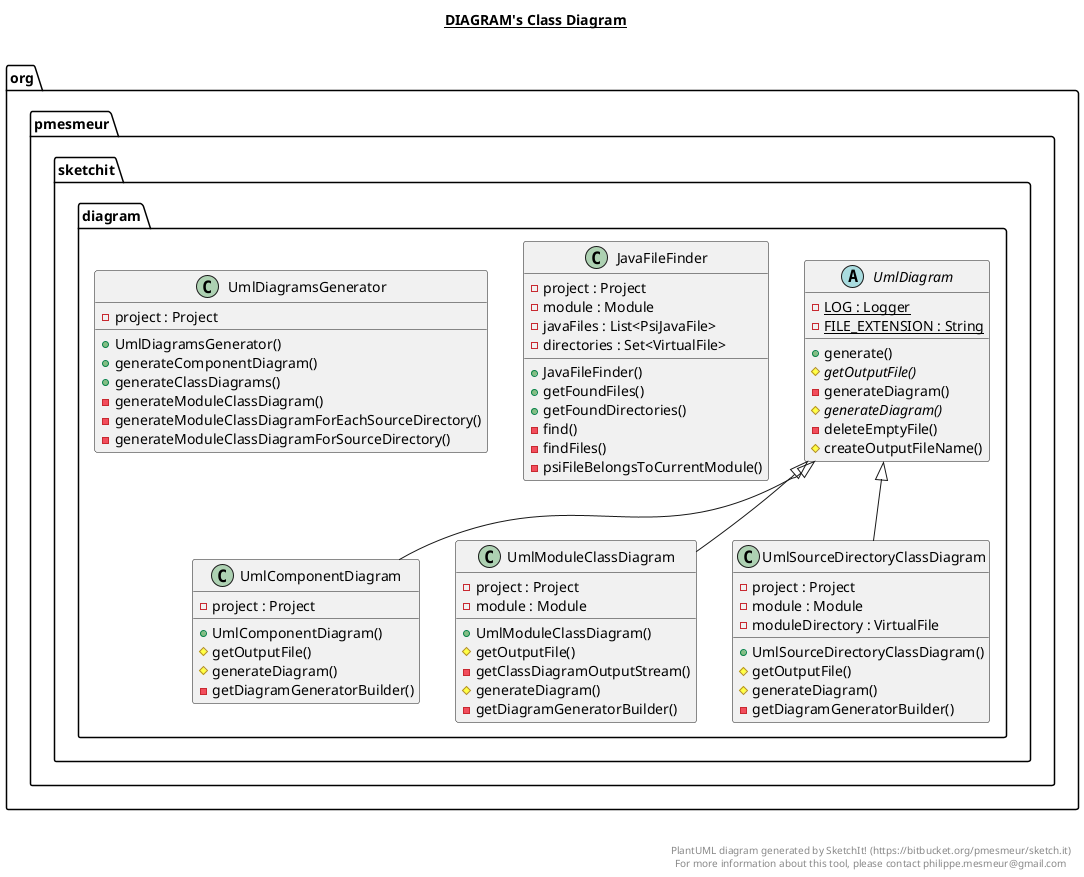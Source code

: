 @startuml

title __DIAGRAM's Class Diagram__\n

  package org.pmesmeur.sketchit {
    package org.pmesmeur.sketchit.diagram {
      class JavaFileFinder {
          - project : Project
          - module : Module
          - javaFiles : List<PsiJavaFile>
          - directories : Set<VirtualFile>
          + JavaFileFinder()
          + getFoundFiles()
          + getFoundDirectories()
          - find()
          - findFiles()
          - psiFileBelongsToCurrentModule()
      }
    }
  }
  

  package org.pmesmeur.sketchit {
    package org.pmesmeur.sketchit.diagram {
      class UmlComponentDiagram {
          - project : Project
          + UmlComponentDiagram()
          # getOutputFile()
          # generateDiagram()
          - getDiagramGeneratorBuilder()
      }
    }
  }
  

  package org.pmesmeur.sketchit {
    package org.pmesmeur.sketchit.diagram {
      abstract class UmlDiagram {
          {static} - LOG : Logger
          {static} - FILE_EXTENSION : String
          + generate()
          {abstract} # getOutputFile()
          - generateDiagram()
          {abstract} # generateDiagram()
          - deleteEmptyFile()
          # createOutputFileName()
      }
    }
  }
  

  package org.pmesmeur.sketchit {
    package org.pmesmeur.sketchit.diagram {
      class UmlDiagramsGenerator {
          - project : Project
          + UmlDiagramsGenerator()
          + generateComponentDiagram()
          + generateClassDiagrams()
          - generateModuleClassDiagram()
          - generateModuleClassDiagramForEachSourceDirectory()
          - generateModuleClassDiagramForSourceDirectory()
      }
    }
  }
  

  package org.pmesmeur.sketchit {
    package org.pmesmeur.sketchit.diagram {
      class UmlModuleClassDiagram {
          - project : Project
          - module : Module
          + UmlModuleClassDiagram()
          # getOutputFile()
          - getClassDiagramOutputStream()
          # generateDiagram()
          - getDiagramGeneratorBuilder()
      }
    }
  }
  

  package org.pmesmeur.sketchit {
    package org.pmesmeur.sketchit.diagram {
      class UmlSourceDirectoryClassDiagram {
          - project : Project
          - module : Module
          - moduleDirectory : VirtualFile
          + UmlSourceDirectoryClassDiagram()
          # getOutputFile()
          # generateDiagram()
          - getDiagramGeneratorBuilder()
      }
    }
  }
  

  UmlComponentDiagram -up-|> UmlDiagram
  UmlModuleClassDiagram -up-|> UmlDiagram
  UmlSourceDirectoryClassDiagram -up-|> UmlDiagram


right footer


PlantUML diagram generated by SketchIt! (https://bitbucket.org/pmesmeur/sketch.it)
For more information about this tool, please contact philippe.mesmeur@gmail.com
endfooter

@enduml
